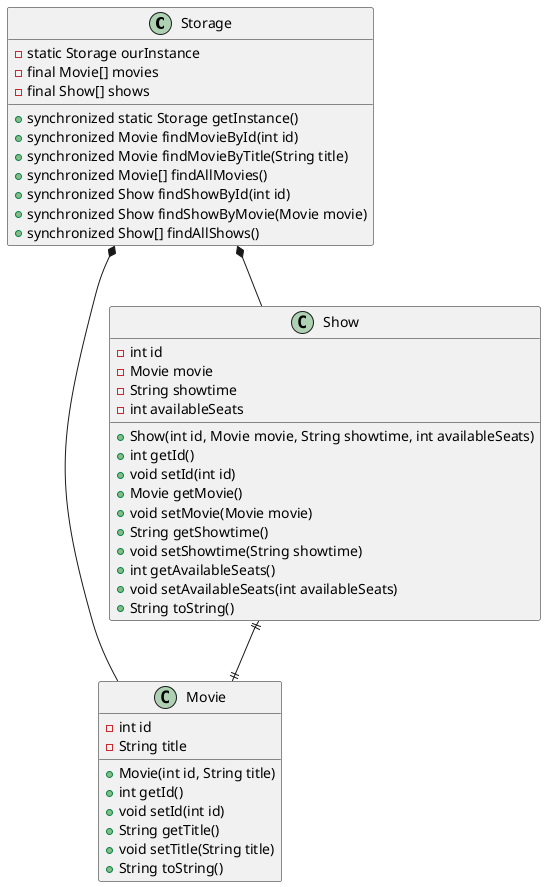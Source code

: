 @startuml
class Storage {
    - static Storage ourInstance
    - final Movie[] movies
    - final Show[] shows
    + synchronized static Storage getInstance()
    + synchronized Movie findMovieById(int id)
    + synchronized Movie findMovieByTitle(String title)
    + synchronized Movie[] findAllMovies()
    + synchronized Show findShowById(int id)
    + synchronized Show findShowByMovie(Movie movie)
    + synchronized Show[] findAllShows()
}
class Movie {
    + Movie(int id, String title)
    - int id
    - String title
    + int getId()
    + void setId(int id)
    + String getTitle()
    + void setTitle(String title)
    + String toString()
}
class Show {
    + Show(int id, Movie movie, String showtime, int availableSeats)
    - int id
    - Movie movie
    - String showtime
    - int availableSeats
    + int getId()
    + void setId(int id)
    + Movie getMovie()
    + void setMovie(Movie movie)
    + String getShowtime()
    + void setShowtime(String showtime)
    + int getAvailableSeats()
    + void setAvailableSeats(int availableSeats)
    + String toString()
}

Show ||--|| Movie
Storage *-- Movie
Storage *-- Show
@enduml